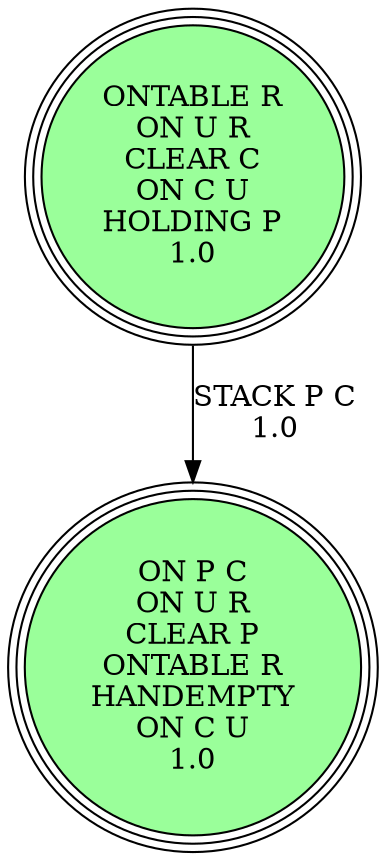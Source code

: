 digraph {
"ONTABLE R\nON U R\nCLEAR C\nON C U\nHOLDING P\n1.0\n" -> "ON P C\nON U R\nCLEAR P\nONTABLE R\nHANDEMPTY\nON C U\n1.0\n"[label="STACK P C\n1.0\n"];
"ON P C\nON U R\nCLEAR P\nONTABLE R\nHANDEMPTY\nON C U\n1.0\n" [shape=circle, style=filled, fillcolor=palegreen1, peripheries=3];
"ON P C\nON U R\nCLEAR P\nONTABLE R\nHANDEMPTY\nON C U\n1.0\n" [shape=circle, style=filled, fillcolor=palegreen1, peripheries=3];
"ONTABLE R\nON U R\nCLEAR C\nON C U\nHOLDING P\n1.0\n" [shape=circle, style=filled, fillcolor=palegreen1, peripheries=3];
}
